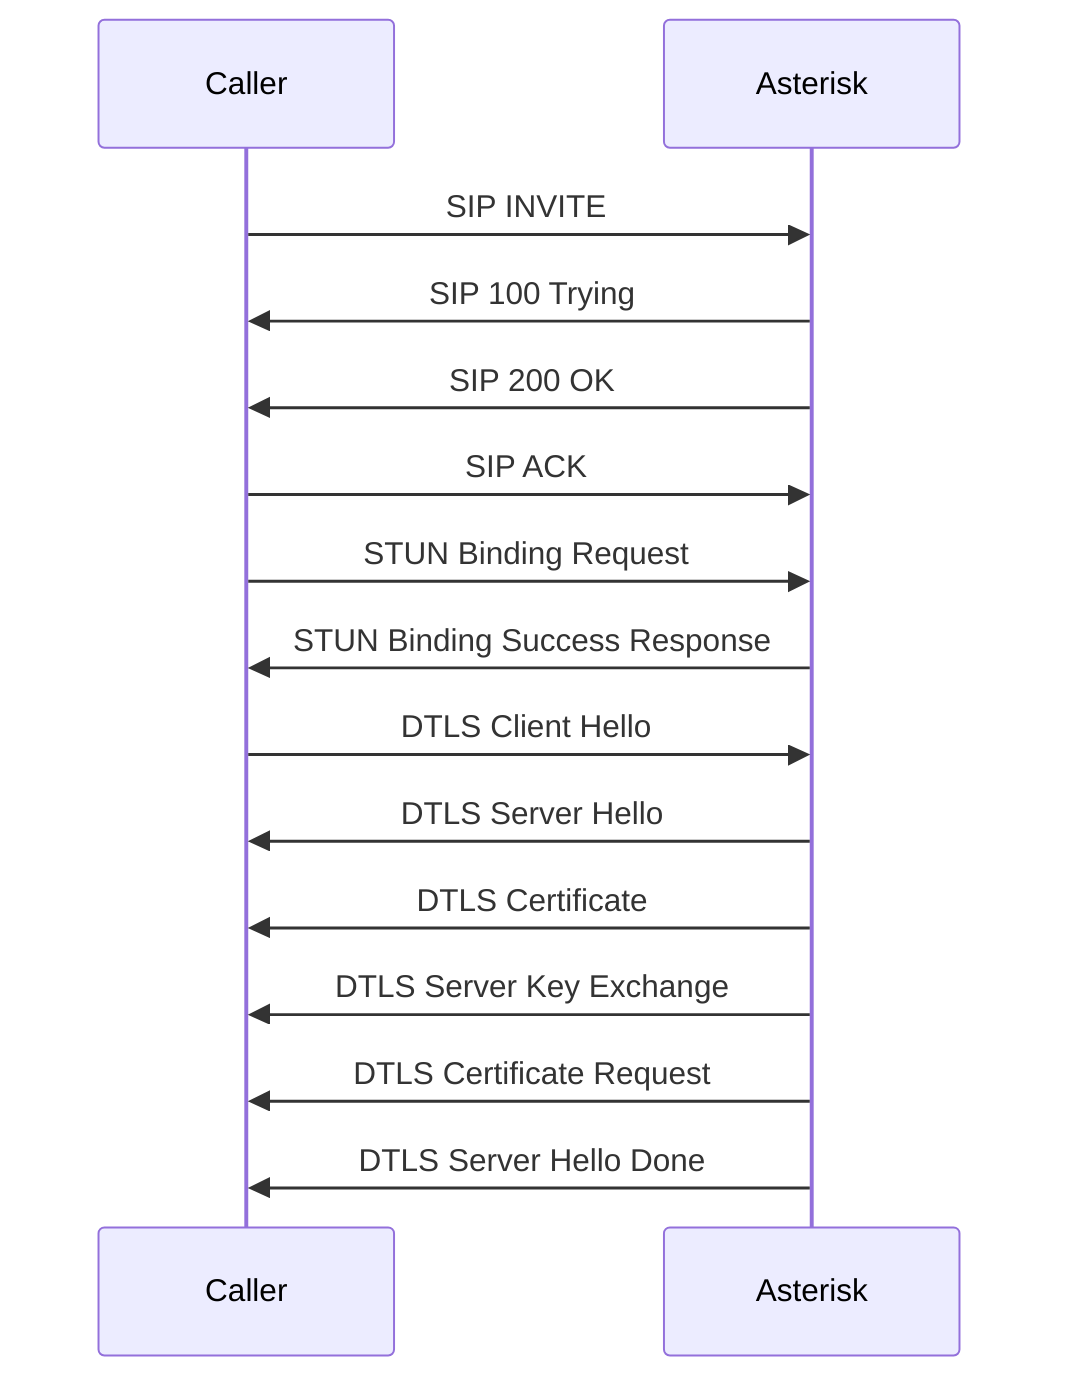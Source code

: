 sequenceDiagram
    Caller->>Asterisk: SIP INVITE
    Asterisk->>Caller: SIP 100 Trying
    Asterisk->>Caller: SIP 200 OK
    Caller->>Asterisk: SIP ACK
    Caller->>Asterisk: STUN Binding Request
    Asterisk->>Caller: STUN Binding Success Response
    Caller->>Asterisk: DTLS Client Hello
    Asterisk->>Caller: DTLS Server Hello
    Asterisk->>Caller: DTLS Certificate
    Asterisk->>Caller: DTLS Server Key Exchange
    Asterisk->>Caller: DTLS Certificate Request
    Asterisk->>Caller: DTLS Server Hello Done